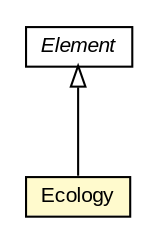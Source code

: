 #!/usr/local/bin/dot
#
# Class diagram 
# Generated by UMLGraph version R5_6-24-gf6e263 (http://www.umlgraph.org/)
#

digraph G {
	edge [fontname="arial",fontsize=10,labelfontname="arial",labelfontsize=10];
	node [fontname="arial",fontsize=10,shape=plaintext];
	nodesep=0.25;
	ranksep=0.5;
	// edu.arizona.biosemantics.semanticmarkup.markupelement.ecology.model.Ecology
	c59929 [label=<<table title="edu.arizona.biosemantics.semanticmarkup.markupelement.ecology.model.Ecology" border="0" cellborder="1" cellspacing="0" cellpadding="2" port="p" bgcolor="lemonChiffon" href="./Ecology.html">
		<tr><td><table border="0" cellspacing="0" cellpadding="1">
<tr><td align="center" balign="center"> Ecology </td></tr>
		</table></td></tr>
		</table>>, URL="./Ecology.html", fontname="arial", fontcolor="black", fontsize=10.0];
	// edu.arizona.biosemantics.semanticmarkup.model.Element
	c59995 [label=<<table title="edu.arizona.biosemantics.semanticmarkup.model.Element" border="0" cellborder="1" cellspacing="0" cellpadding="2" port="p" href="../../../model/Element.html">
		<tr><td><table border="0" cellspacing="0" cellpadding="1">
<tr><td align="center" balign="center"><font face="arial italic"> Element </font></td></tr>
		</table></td></tr>
		</table>>, URL="../../../model/Element.html", fontname="arial", fontcolor="black", fontsize=10.0];
	//edu.arizona.biosemantics.semanticmarkup.markupelement.ecology.model.Ecology extends edu.arizona.biosemantics.semanticmarkup.model.Element
	c59995:p -> c59929:p [dir=back,arrowtail=empty];
}

